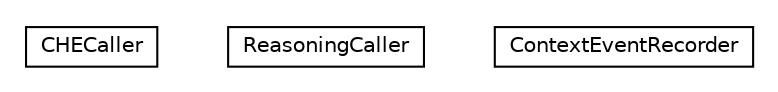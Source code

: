 #!/usr/local/bin/dot
#
# Class diagram 
# Generated by UMLGraph version R5_6-24-gf6e263 (http://www.umlgraph.org/)
#

digraph G {
	edge [fontname="Helvetica",fontsize=10,labelfontname="Helvetica",labelfontsize=10];
	node [fontname="Helvetica",fontsize=10,shape=plaintext];
	nodesep=0.25;
	ranksep=0.5;
	// org.universAAL.samples.context.reasoner.client.interfaces.CHECaller
	c5047 [label=<<table title="org.universAAL.samples.context.reasoner.client.interfaces.CHECaller" border="0" cellborder="1" cellspacing="0" cellpadding="2" port="p" href="./CHECaller.html">
		<tr><td><table border="0" cellspacing="0" cellpadding="1">
<tr><td align="center" balign="center"> CHECaller </td></tr>
		</table></td></tr>
		</table>>, URL="./CHECaller.html", fontname="Helvetica", fontcolor="black", fontsize=10.0];
	// org.universAAL.samples.context.reasoner.client.interfaces.ReasoningCaller
	c5048 [label=<<table title="org.universAAL.samples.context.reasoner.client.interfaces.ReasoningCaller" border="0" cellborder="1" cellspacing="0" cellpadding="2" port="p" href="./ReasoningCaller.html">
		<tr><td><table border="0" cellspacing="0" cellpadding="1">
<tr><td align="center" balign="center"> ReasoningCaller </td></tr>
		</table></td></tr>
		</table>>, URL="./ReasoningCaller.html", fontname="Helvetica", fontcolor="black", fontsize=10.0];
	// org.universAAL.samples.context.reasoner.client.interfaces.ContextEventRecorder
	c5049 [label=<<table title="org.universAAL.samples.context.reasoner.client.interfaces.ContextEventRecorder" border="0" cellborder="1" cellspacing="0" cellpadding="2" port="p" href="./ContextEventRecorder.html">
		<tr><td><table border="0" cellspacing="0" cellpadding="1">
<tr><td align="center" balign="center"> ContextEventRecorder </td></tr>
		</table></td></tr>
		</table>>, URL="./ContextEventRecorder.html", fontname="Helvetica", fontcolor="black", fontsize=10.0];
}

